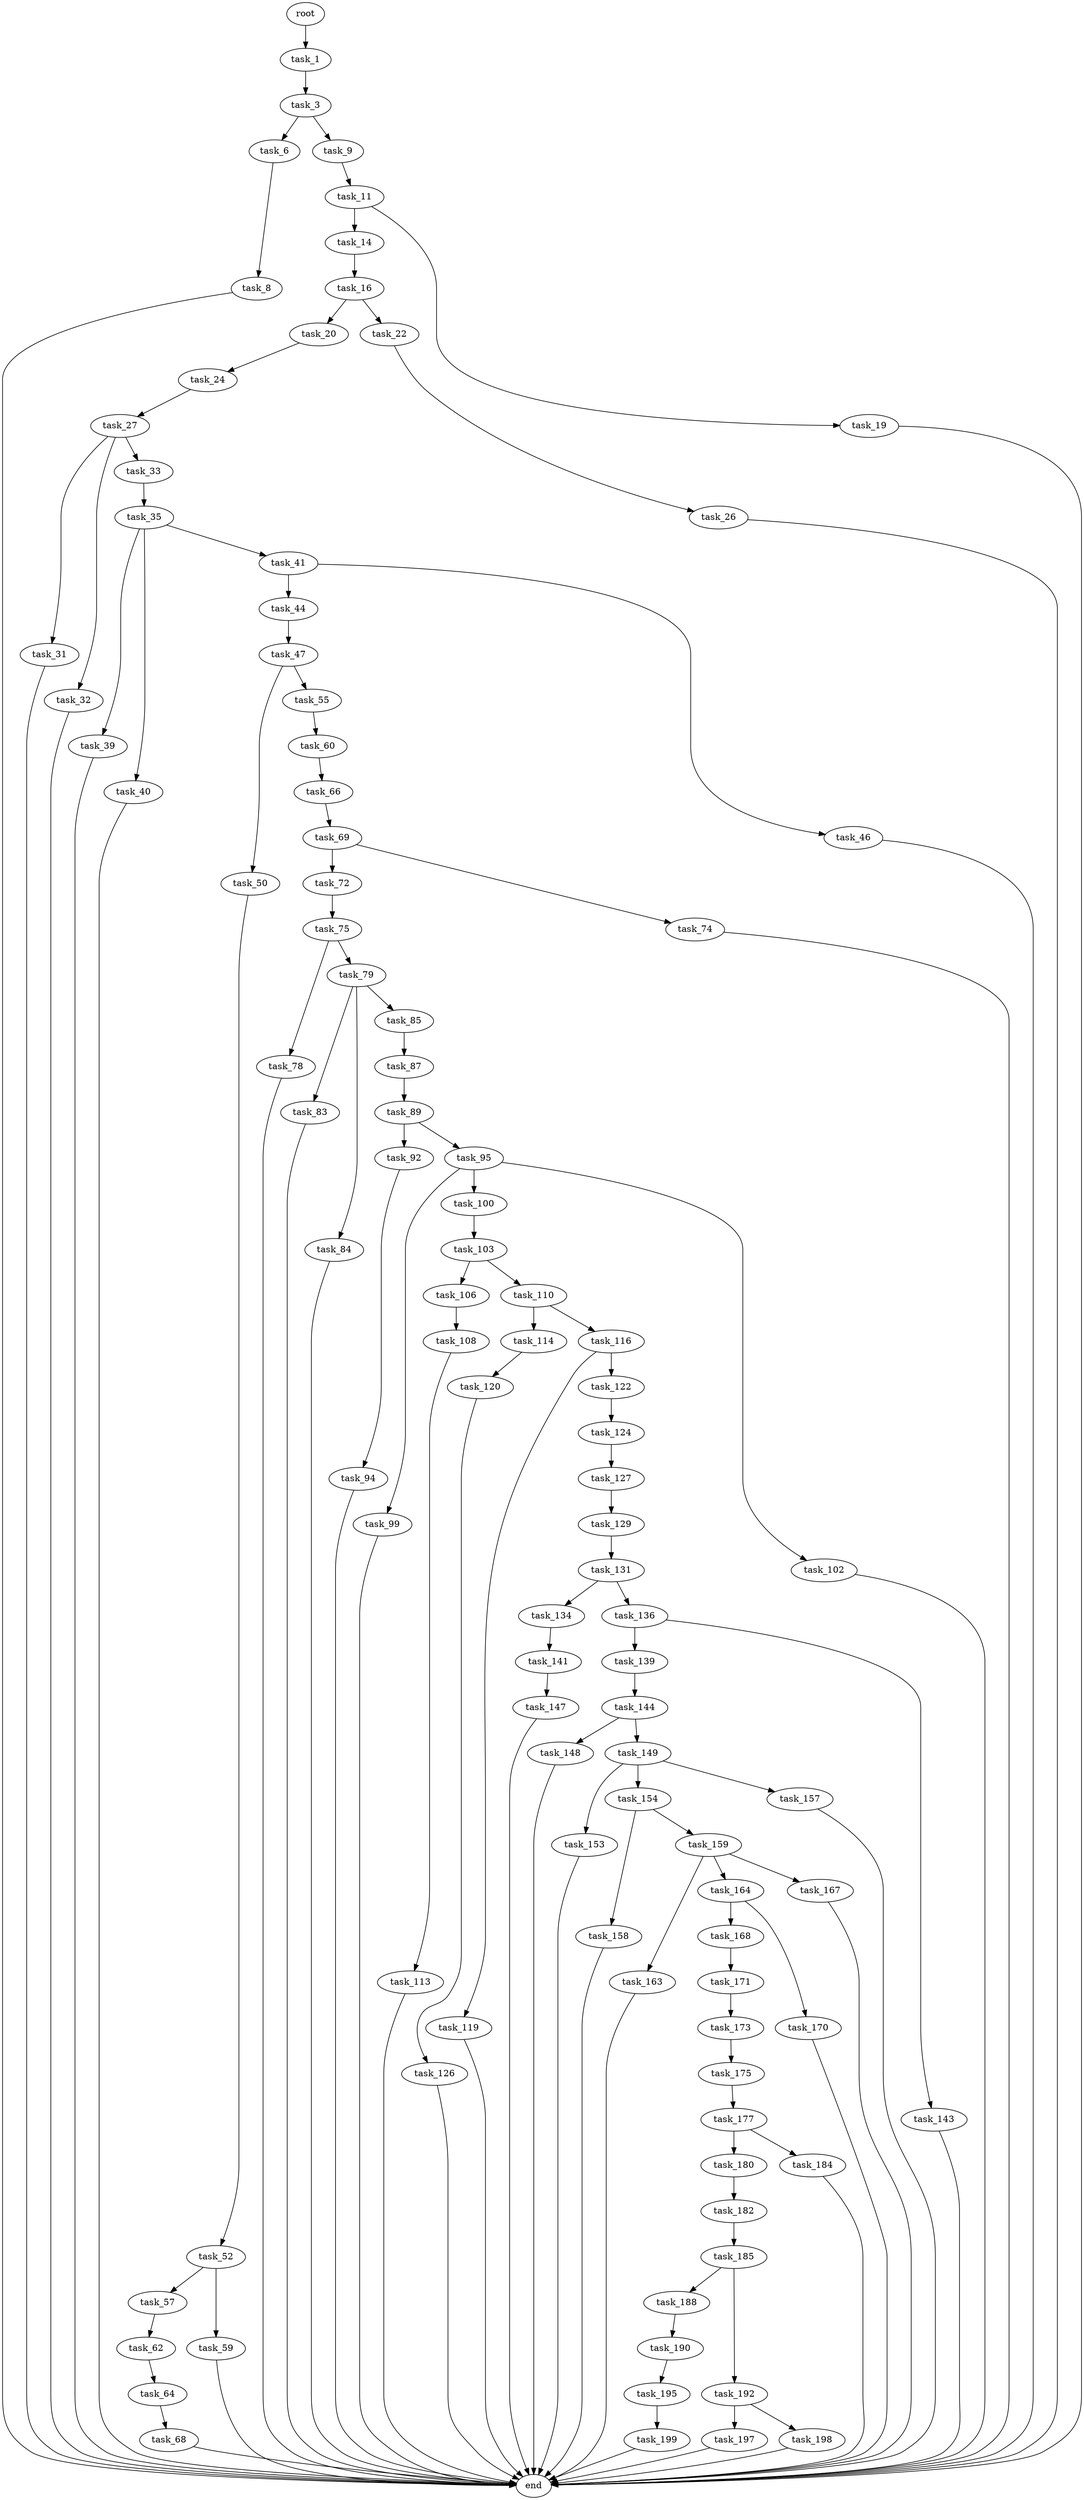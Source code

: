 digraph G {
  root [size="0.000000"];
  task_1 [size="37789413021.000000"];
  task_3 [size="368293445632.000000"];
  task_6 [size="1057325865.000000"];
  task_8 [size="239719643127.000000"];
  task_9 [size="201010533529.000000"];
  task_11 [size="782757789696.000000"];
  task_14 [size="549755813888.000000"];
  task_16 [size="11783202300.000000"];
  task_19 [size="25669656700.000000"];
  task_20 [size="1975435619.000000"];
  task_22 [size="1073741824000.000000"];
  task_24 [size="134217728000.000000"];
  task_26 [size="31998994074.000000"];
  task_27 [size="426806251681.000000"];
  task_31 [size="134217728000.000000"];
  task_32 [size="56777213024.000000"];
  task_33 [size="1026662342.000000"];
  task_35 [size="368293445632.000000"];
  task_39 [size="4513163524.000000"];
  task_40 [size="68719476736.000000"];
  task_41 [size="134217728000.000000"];
  task_44 [size="134217728000.000000"];
  task_46 [size="782757789696.000000"];
  task_47 [size="90210707859.000000"];
  task_50 [size="44460686945.000000"];
  task_52 [size="8589934592.000000"];
  task_55 [size="782757789696.000000"];
  task_57 [size="4543524634.000000"];
  task_59 [size="12264938407.000000"];
  task_60 [size="18309381232.000000"];
  task_62 [size="500228878548.000000"];
  task_64 [size="549755813888.000000"];
  task_66 [size="68719476736.000000"];
  task_68 [size="46886478518.000000"];
  task_69 [size="549755813888.000000"];
  task_72 [size="20986529140.000000"];
  task_74 [size="98282743435.000000"];
  task_75 [size="13132640849.000000"];
  task_78 [size="1417592720855.000000"];
  task_79 [size="41822704846.000000"];
  task_83 [size="1073741824000.000000"];
  task_84 [size="53321774832.000000"];
  task_85 [size="1359435402.000000"];
  task_87 [size="1073741824000.000000"];
  task_89 [size="236021959949.000000"];
  task_92 [size="669972306996.000000"];
  task_94 [size="8589934592.000000"];
  task_95 [size="3945846265.000000"];
  task_99 [size="1094577267884.000000"];
  task_100 [size="109252785546.000000"];
  task_102 [size="46710736103.000000"];
  task_103 [size="38479231987.000000"];
  task_106 [size="46341800507.000000"];
  task_108 [size="456276279167.000000"];
  task_110 [size="134217728000.000000"];
  task_113 [size="16187548603.000000"];
  task_114 [size="74691797317.000000"];
  task_116 [size="231928233984.000000"];
  task_119 [size="8394327350.000000"];
  task_120 [size="1073741824000.000000"];
  task_122 [size="31377074075.000000"];
  task_124 [size="86138514357.000000"];
  task_126 [size="2004872272.000000"];
  task_127 [size="714943573978.000000"];
  task_129 [size="231928233984.000000"];
  task_131 [size="368293445632.000000"];
  task_134 [size="782757789696.000000"];
  task_136 [size="1252442217466.000000"];
  task_139 [size="18196096789.000000"];
  task_141 [size="669075937474.000000"];
  task_143 [size="21675973678.000000"];
  task_144 [size="368293445632.000000"];
  task_147 [size="20967557248.000000"];
  task_148 [size="197859871640.000000"];
  task_149 [size="634941740.000000"];
  task_153 [size="5306054442.000000"];
  task_154 [size="11416011470.000000"];
  task_157 [size="30787362522.000000"];
  task_158 [size="549755813888.000000"];
  task_159 [size="28991029248.000000"];
  task_163 [size="1049464947.000000"];
  task_164 [size="231928233984.000000"];
  task_167 [size="3686916506.000000"];
  task_168 [size="329062144627.000000"];
  task_170 [size="21725838466.000000"];
  task_171 [size="7734753433.000000"];
  task_173 [size="158281555544.000000"];
  task_175 [size="28991029248.000000"];
  task_177 [size="368293445632.000000"];
  task_180 [size="68719476736.000000"];
  task_182 [size="51655945792.000000"];
  task_184 [size="7158932435.000000"];
  task_185 [size="13147470637.000000"];
  task_188 [size="134217728000.000000"];
  task_190 [size="86959651058.000000"];
  task_192 [size="434871304725.000000"];
  task_195 [size="2027941956.000000"];
  task_197 [size="231928233984.000000"];
  task_198 [size="68719476736.000000"];
  task_199 [size="8589934592.000000"];
  end [size="0.000000"];

  root -> task_1 [size="1.000000"];
  task_1 -> task_3 [size="33554432.000000"];
  task_3 -> task_6 [size="411041792.000000"];
  task_3 -> task_9 [size="411041792.000000"];
  task_6 -> task_8 [size="33554432.000000"];
  task_8 -> end [size="1.000000"];
  task_9 -> task_11 [size="209715200.000000"];
  task_11 -> task_14 [size="679477248.000000"];
  task_11 -> task_19 [size="679477248.000000"];
  task_14 -> task_16 [size="536870912.000000"];
  task_16 -> task_20 [size="679477248.000000"];
  task_16 -> task_22 [size="679477248.000000"];
  task_19 -> end [size="1.000000"];
  task_20 -> task_24 [size="33554432.000000"];
  task_22 -> task_26 [size="838860800.000000"];
  task_24 -> task_27 [size="209715200.000000"];
  task_26 -> end [size="1.000000"];
  task_27 -> task_31 [size="301989888.000000"];
  task_27 -> task_32 [size="301989888.000000"];
  task_27 -> task_33 [size="301989888.000000"];
  task_31 -> end [size="1.000000"];
  task_32 -> end [size="1.000000"];
  task_33 -> task_35 [size="33554432.000000"];
  task_35 -> task_39 [size="411041792.000000"];
  task_35 -> task_40 [size="411041792.000000"];
  task_35 -> task_41 [size="411041792.000000"];
  task_39 -> end [size="1.000000"];
  task_40 -> end [size="1.000000"];
  task_41 -> task_44 [size="209715200.000000"];
  task_41 -> task_46 [size="209715200.000000"];
  task_44 -> task_47 [size="209715200.000000"];
  task_46 -> end [size="1.000000"];
  task_47 -> task_50 [size="301989888.000000"];
  task_47 -> task_55 [size="301989888.000000"];
  task_50 -> task_52 [size="209715200.000000"];
  task_52 -> task_57 [size="33554432.000000"];
  task_52 -> task_59 [size="33554432.000000"];
  task_55 -> task_60 [size="679477248.000000"];
  task_57 -> task_62 [size="134217728.000000"];
  task_59 -> end [size="1.000000"];
  task_60 -> task_66 [size="536870912.000000"];
  task_62 -> task_64 [size="411041792.000000"];
  task_64 -> task_68 [size="536870912.000000"];
  task_66 -> task_69 [size="134217728.000000"];
  task_68 -> end [size="1.000000"];
  task_69 -> task_72 [size="536870912.000000"];
  task_69 -> task_74 [size="536870912.000000"];
  task_72 -> task_75 [size="411041792.000000"];
  task_74 -> end [size="1.000000"];
  task_75 -> task_78 [size="679477248.000000"];
  task_75 -> task_79 [size="679477248.000000"];
  task_78 -> end [size="1.000000"];
  task_79 -> task_83 [size="33554432.000000"];
  task_79 -> task_84 [size="33554432.000000"];
  task_79 -> task_85 [size="33554432.000000"];
  task_83 -> end [size="1.000000"];
  task_84 -> end [size="1.000000"];
  task_85 -> task_87 [size="75497472.000000"];
  task_87 -> task_89 [size="838860800.000000"];
  task_89 -> task_92 [size="301989888.000000"];
  task_89 -> task_95 [size="301989888.000000"];
  task_92 -> task_94 [size="679477248.000000"];
  task_94 -> end [size="1.000000"];
  task_95 -> task_99 [size="75497472.000000"];
  task_95 -> task_100 [size="75497472.000000"];
  task_95 -> task_102 [size="75497472.000000"];
  task_99 -> end [size="1.000000"];
  task_100 -> task_103 [size="134217728.000000"];
  task_102 -> end [size="1.000000"];
  task_103 -> task_106 [size="33554432.000000"];
  task_103 -> task_110 [size="33554432.000000"];
  task_106 -> task_108 [size="134217728.000000"];
  task_108 -> task_113 [size="301989888.000000"];
  task_110 -> task_114 [size="209715200.000000"];
  task_110 -> task_116 [size="209715200.000000"];
  task_113 -> end [size="1.000000"];
  task_114 -> task_120 [size="75497472.000000"];
  task_116 -> task_119 [size="301989888.000000"];
  task_116 -> task_122 [size="301989888.000000"];
  task_119 -> end [size="1.000000"];
  task_120 -> task_126 [size="838860800.000000"];
  task_122 -> task_124 [size="536870912.000000"];
  task_124 -> task_127 [size="75497472.000000"];
  task_126 -> end [size="1.000000"];
  task_127 -> task_129 [size="536870912.000000"];
  task_129 -> task_131 [size="301989888.000000"];
  task_131 -> task_134 [size="411041792.000000"];
  task_131 -> task_136 [size="411041792.000000"];
  task_134 -> task_141 [size="679477248.000000"];
  task_136 -> task_139 [size="838860800.000000"];
  task_136 -> task_143 [size="838860800.000000"];
  task_139 -> task_144 [size="536870912.000000"];
  task_141 -> task_147 [size="411041792.000000"];
  task_143 -> end [size="1.000000"];
  task_144 -> task_148 [size="411041792.000000"];
  task_144 -> task_149 [size="411041792.000000"];
  task_147 -> end [size="1.000000"];
  task_148 -> end [size="1.000000"];
  task_149 -> task_153 [size="33554432.000000"];
  task_149 -> task_154 [size="33554432.000000"];
  task_149 -> task_157 [size="33554432.000000"];
  task_153 -> end [size="1.000000"];
  task_154 -> task_158 [size="536870912.000000"];
  task_154 -> task_159 [size="536870912.000000"];
  task_157 -> end [size="1.000000"];
  task_158 -> end [size="1.000000"];
  task_159 -> task_163 [size="75497472.000000"];
  task_159 -> task_164 [size="75497472.000000"];
  task_159 -> task_167 [size="75497472.000000"];
  task_163 -> end [size="1.000000"];
  task_164 -> task_168 [size="301989888.000000"];
  task_164 -> task_170 [size="301989888.000000"];
  task_167 -> end [size="1.000000"];
  task_168 -> task_171 [size="536870912.000000"];
  task_170 -> end [size="1.000000"];
  task_171 -> task_173 [size="209715200.000000"];
  task_173 -> task_175 [size="134217728.000000"];
  task_175 -> task_177 [size="75497472.000000"];
  task_177 -> task_180 [size="411041792.000000"];
  task_177 -> task_184 [size="411041792.000000"];
  task_180 -> task_182 [size="134217728.000000"];
  task_182 -> task_185 [size="838860800.000000"];
  task_184 -> end [size="1.000000"];
  task_185 -> task_188 [size="33554432.000000"];
  task_185 -> task_192 [size="33554432.000000"];
  task_188 -> task_190 [size="209715200.000000"];
  task_190 -> task_195 [size="411041792.000000"];
  task_192 -> task_197 [size="301989888.000000"];
  task_192 -> task_198 [size="301989888.000000"];
  task_195 -> task_199 [size="33554432.000000"];
  task_197 -> end [size="1.000000"];
  task_198 -> end [size="1.000000"];
  task_199 -> end [size="1.000000"];
}

